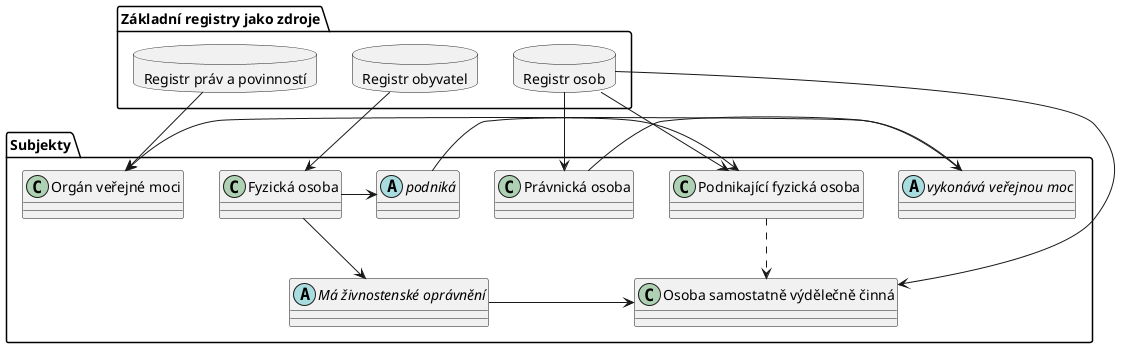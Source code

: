 @startuml zakladnisubjektyajejichzdroje
allow_mixing
PACKAGE "Subjekty" as zakladnisubjekty {
CLASS "Fyzická osoba" as subjektfo 
CLASS "Právnická osoba" as subjektpo 
CLASS "Podnikající fyzická osoba" as subjektpfo 
CLASS "Osoba samostatně výdělečně činná" as osvc 
CLASS "Orgán veřejné moci" as OVM 
ABSTRACT "podniká" as podnika 
ABSTRACT "Má živnostenské oprávnění" as mazivnostenskylist 
ABSTRACT "vykonává veřejnou moc" as jeOVM 
}
subjektfo -> podnika
podnika -> subjektpfo
subjektfo -> mazivnostenskylist
mazivnostenskylist -> osvc
subjektpfo..> osvc
subjektpo -> jeOVM
jeOVM -> OVM
PACKAGE "Základní registry jako zdroje" {
DATABASE "Registr obyvatel" as ROB 
DATABASE "Registr osob" as ROS 
DATABASE "Registr práv a povinností" as RPP 
}
ROB --> subjektfo
ROS --> subjektpo
ROS --> subjektpfo
ROS --> osvc
RPP --> OVM
@enduml
